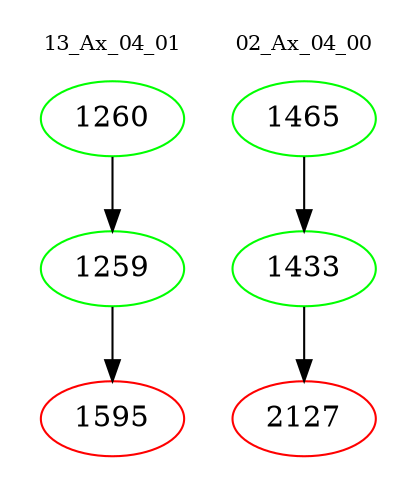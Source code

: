 digraph{
subgraph cluster_0 {
color = white
label = "13_Ax_04_01";
fontsize=10;
T0_1260 [label="1260", color="green"]
T0_1260 -> T0_1259 [color="black"]
T0_1259 [label="1259", color="green"]
T0_1259 -> T0_1595 [color="black"]
T0_1595 [label="1595", color="red"]
}
subgraph cluster_1 {
color = white
label = "02_Ax_04_00";
fontsize=10;
T1_1465 [label="1465", color="green"]
T1_1465 -> T1_1433 [color="black"]
T1_1433 [label="1433", color="green"]
T1_1433 -> T1_2127 [color="black"]
T1_2127 [label="2127", color="red"]
}
}

